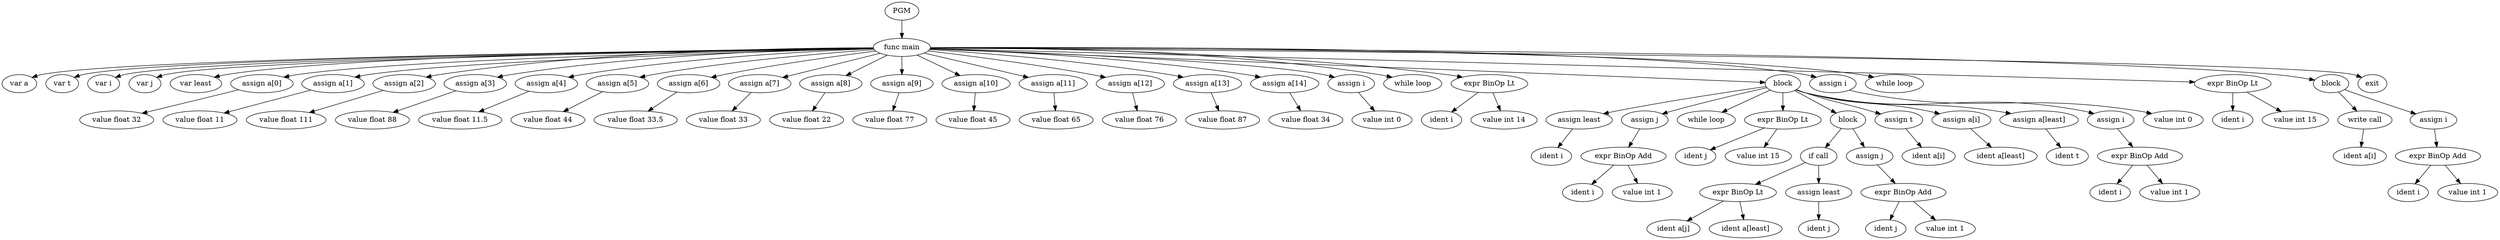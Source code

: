 digraph ast {
0[label = PGM, shape = ellipse]
1[label = "func main", shape = ellipse]
0 -> 1
2[label = "var a", shape = ellipse]
1 -> 2
3[label = "var t", shape = ellipse]
1 -> 3
4[label = "var i", shape = ellipse]
1 -> 4
5[label = "var j", shape = ellipse]
1 -> 5
6[label = "var least", shape = ellipse]
1 -> 6
7[label = "assign a[0]", shape = ellipse]
1 -> 7
8[label = "value float 32", shape = ellipse]
7 -> 8
9[label = "assign a[1]", shape = ellipse]
1 -> 9
10[label = "value float 11", shape = ellipse]
9 -> 10
11[label = "assign a[2]", shape = ellipse]
1 -> 11
12[label = "value float 111", shape = ellipse]
11 -> 12
13[label = "assign a[3]", shape = ellipse]
1 -> 13
14[label = "value float 88", shape = ellipse]
13 -> 14
15[label = "assign a[4]", shape = ellipse]
1 -> 15
16[label = "value float 11.5", shape = ellipse]
15 -> 16
17[label = "assign a[5]", shape = ellipse]
1 -> 17
18[label = "value float 44", shape = ellipse]
17 -> 18
19[label = "assign a[6]", shape = ellipse]
1 -> 19
20[label = "value float 33.5", shape = ellipse]
19 -> 20
21[label = "assign a[7]", shape = ellipse]
1 -> 21
22[label = "value float 33", shape = ellipse]
21 -> 22
23[label = "assign a[8]", shape = ellipse]
1 -> 23
24[label = "value float 22", shape = ellipse]
23 -> 24
25[label = "assign a[9]", shape = ellipse]
1 -> 25
26[label = "value float 77", shape = ellipse]
25 -> 26
27[label = "assign a[10]", shape = ellipse]
1 -> 27
28[label = "value float 45", shape = ellipse]
27 -> 28
29[label = "assign a[11]", shape = ellipse]
1 -> 29
30[label = "value float 65", shape = ellipse]
29 -> 30
31[label = "assign a[12]", shape = ellipse]
1 -> 31
32[label = "value float 76", shape = ellipse]
31 -> 32
33[label = "assign a[13]", shape = ellipse]
1 -> 33
34[label = "value float 87", shape = ellipse]
33 -> 34
35[label = "assign a[14]", shape = ellipse]
1 -> 35
36[label = "value float 34", shape = ellipse]
35 -> 36
37[label = "assign i", shape = ellipse]
1 -> 37
38[label = "value int 0", shape = ellipse]
37 -> 38
39[label = "while loop", shape = ellipse]
1 -> 39
40[label = "expr BinOp Lt", shape = ellipse]
1 -> 40
41[label = "ident i", shape = ellipse]
40 -> 41
42[label = "value int 14", shape = ellipse]
40 -> 42
43[label = "block", shape = ellipse]
1 -> 43
44[label = "assign least", shape = ellipse]
43 -> 44
45[label = "ident i", shape = ellipse]
44 -> 45
46[label = "assign j", shape = ellipse]
43 -> 46
47[label = "expr BinOp Add", shape = ellipse]
46 -> 47
48[label = "ident i", shape = ellipse]
47 -> 48
49[label = "value int 1", shape = ellipse]
47 -> 49
50[label = "while loop", shape = ellipse]
43 -> 50
51[label = "expr BinOp Lt", shape = ellipse]
43 -> 51
52[label = "ident j", shape = ellipse]
51 -> 52
53[label = "value int 15", shape = ellipse]
51 -> 53
54[label = "block", shape = ellipse]
43 -> 54
55[label = "if call", shape = ellipse]
54 -> 55
56[label = "expr BinOp Lt", shape = ellipse]
55 -> 56
57[label = "ident a[j]", shape = ellipse]
56 -> 57
58[label = "ident a[least]", shape = ellipse]
56 -> 58
59[label = "assign least", shape = ellipse]
55 -> 59
60[label = "ident j", shape = ellipse]
59 -> 60
61[label = "assign j", shape = ellipse]
54 -> 61
62[label = "expr BinOp Add", shape = ellipse]
61 -> 62
63[label = "ident j", shape = ellipse]
62 -> 63
64[label = "value int 1", shape = ellipse]
62 -> 64
65[label = "assign t", shape = ellipse]
43 -> 65
66[label = "ident a[i]", shape = ellipse]
65 -> 66
67[label = "assign a[i]", shape = ellipse]
43 -> 67
68[label = "ident a[least]", shape = ellipse]
67 -> 68
69[label = "assign a[least]", shape = ellipse]
43 -> 69
70[label = "ident t", shape = ellipse]
69 -> 70
71[label = "assign i", shape = ellipse]
43 -> 71
72[label = "expr BinOp Add", shape = ellipse]
71 -> 72
73[label = "ident i", shape = ellipse]
72 -> 73
74[label = "value int 1", shape = ellipse]
72 -> 74
75[label = "assign i", shape = ellipse]
1 -> 75
76[label = "value int 0", shape = ellipse]
75 -> 76
77[label = "while loop", shape = ellipse]
1 -> 77
78[label = "expr BinOp Lt", shape = ellipse]
1 -> 78
79[label = "ident i", shape = ellipse]
78 -> 79
80[label = "value int 15", shape = ellipse]
78 -> 80
81[label = "block", shape = ellipse]
1 -> 81
82[label = "write call", shape = ellipse]
81 -> 82
83[label = "ident a[i]", shape = ellipse]
82 -> 83
84[label = "assign i", shape = ellipse]
81 -> 84
85[label = "expr BinOp Add", shape = ellipse]
84 -> 85
86[label = "ident i", shape = ellipse]
85 -> 86
87[label = "value int 1", shape = ellipse]
85 -> 87
88[label = "exit", shape = ellipse]
1 -> 88
}